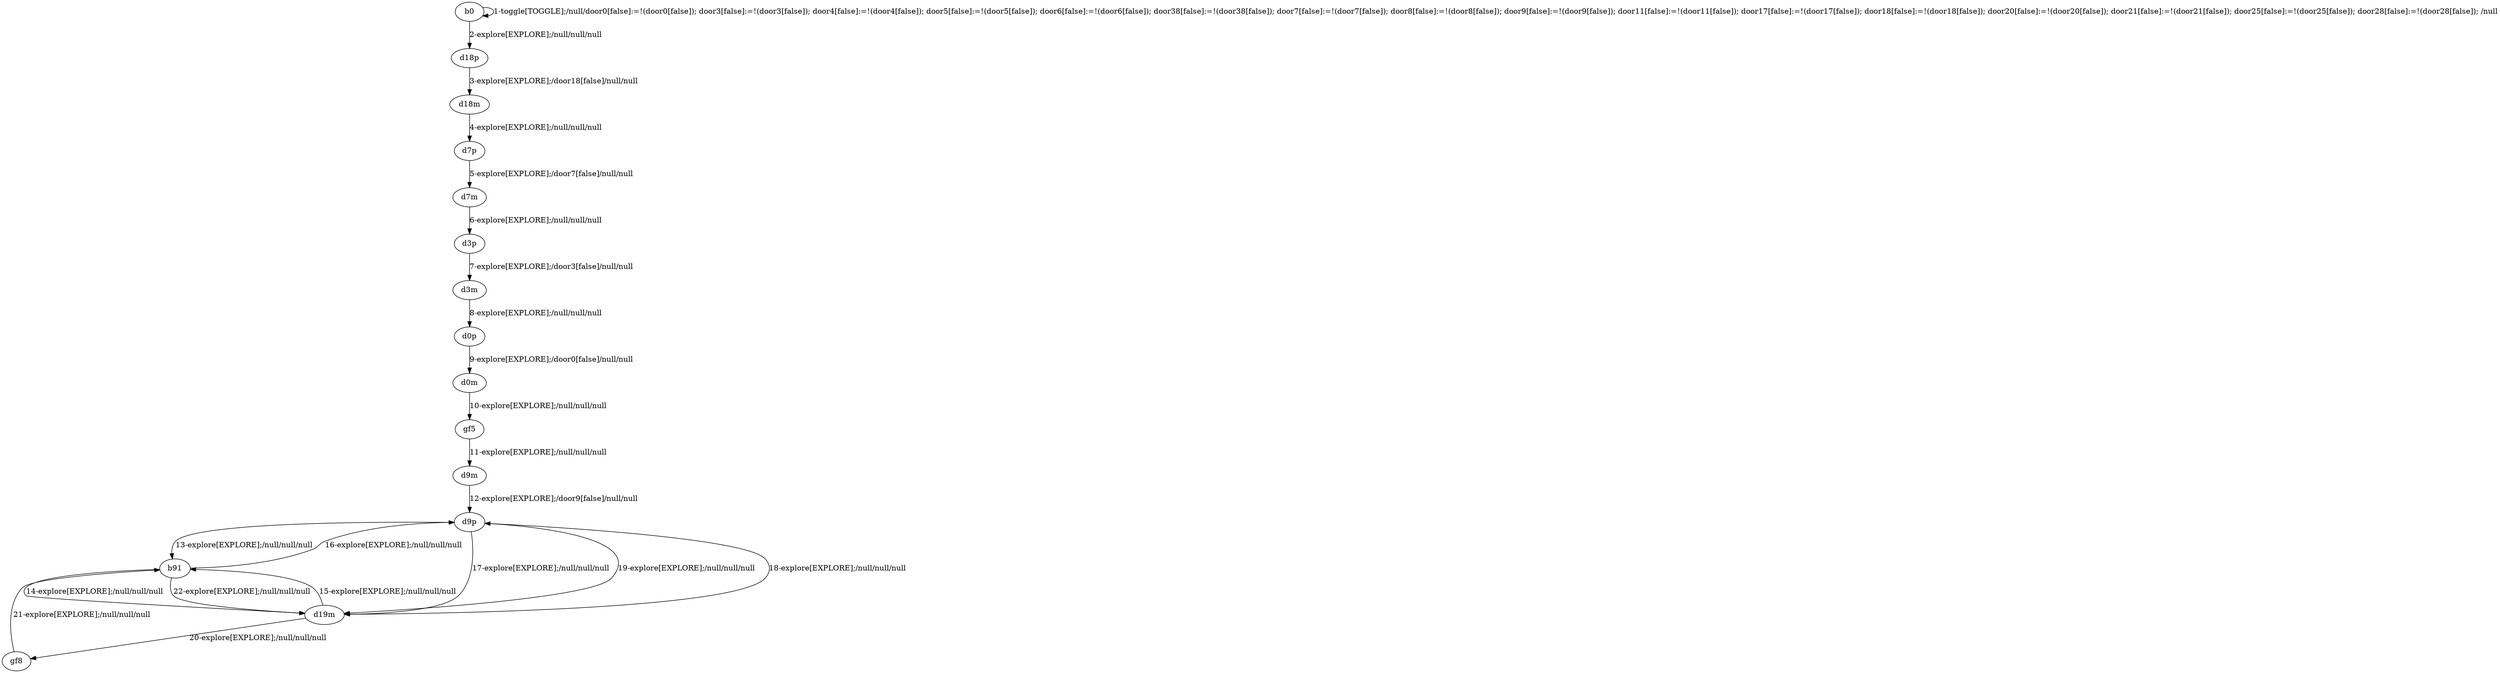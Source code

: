 # Total number of goals covered by this test: 1
# d19m --> d9p

digraph g {
"b0" -> "b0" [label = "1-toggle[TOGGLE];/null/door0[false]:=!(door0[false]); door3[false]:=!(door3[false]); door4[false]:=!(door4[false]); door5[false]:=!(door5[false]); door6[false]:=!(door6[false]); door38[false]:=!(door38[false]); door7[false]:=!(door7[false]); door8[false]:=!(door8[false]); door9[false]:=!(door9[false]); door11[false]:=!(door11[false]); door17[false]:=!(door17[false]); door18[false]:=!(door18[false]); door20[false]:=!(door20[false]); door21[false]:=!(door21[false]); door25[false]:=!(door25[false]); door28[false]:=!(door28[false]); /null"];
"b0" -> "d18p" [label = "2-explore[EXPLORE];/null/null/null"];
"d18p" -> "d18m" [label = "3-explore[EXPLORE];/door18[false]/null/null"];
"d18m" -> "d7p" [label = "4-explore[EXPLORE];/null/null/null"];
"d7p" -> "d7m" [label = "5-explore[EXPLORE];/door7[false]/null/null"];
"d7m" -> "d3p" [label = "6-explore[EXPLORE];/null/null/null"];
"d3p" -> "d3m" [label = "7-explore[EXPLORE];/door3[false]/null/null"];
"d3m" -> "d0p" [label = "8-explore[EXPLORE];/null/null/null"];
"d0p" -> "d0m" [label = "9-explore[EXPLORE];/door0[false]/null/null"];
"d0m" -> "gf5" [label = "10-explore[EXPLORE];/null/null/null"];
"gf5" -> "d9m" [label = "11-explore[EXPLORE];/null/null/null"];
"d9m" -> "d9p" [label = "12-explore[EXPLORE];/door9[false]/null/null"];
"d9p" -> "b91" [label = "13-explore[EXPLORE];/null/null/null"];
"b91" -> "d19m" [label = "14-explore[EXPLORE];/null/null/null"];
"d19m" -> "b91" [label = "15-explore[EXPLORE];/null/null/null"];
"b91" -> "d9p" [label = "16-explore[EXPLORE];/null/null/null"];
"d9p" -> "d19m" [label = "17-explore[EXPLORE];/null/null/null"];
"d19m" -> "d9p" [label = "18-explore[EXPLORE];/null/null/null"];
"d9p" -> "d19m" [label = "19-explore[EXPLORE];/null/null/null"];
"d19m" -> "gf8" [label = "20-explore[EXPLORE];/null/null/null"];
"gf8" -> "b91" [label = "21-explore[EXPLORE];/null/null/null"];
"b91" -> "d19m" [label = "22-explore[EXPLORE];/null/null/null"];
}